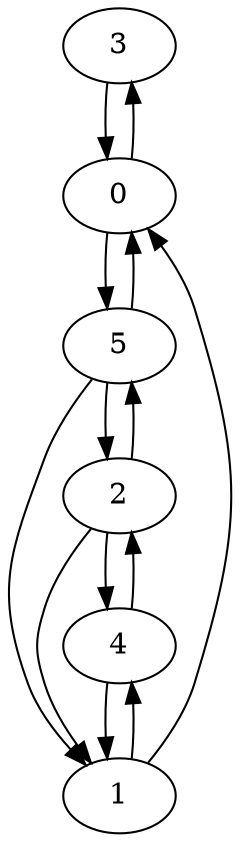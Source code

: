 digraph G {
3->0;
0->3;
0->5;
5->1;
5->0;
5->2;
1->0;
1->4;
4->2;
4->1;
2->1;
2->4;
2->5;
}
